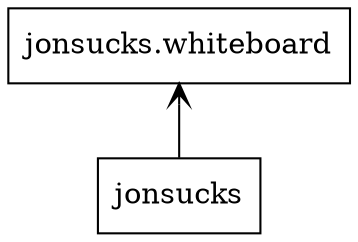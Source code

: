 digraph "packages" {
charset="utf-8"
rankdir=BT
"0" [label="jonsucks", shape="box"];
"1" [label="jonsucks.whiteboard", shape="box"];
"0" -> "1" [arrowhead="open", arrowtail="none"];
}
